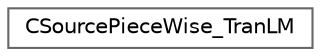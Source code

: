 digraph "Graphical Class Hierarchy"
{
 // LATEX_PDF_SIZE
  bgcolor="transparent";
  edge [fontname=Helvetica,fontsize=10,labelfontname=Helvetica,labelfontsize=10];
  node [fontname=Helvetica,fontsize=10,shape=box,height=0.2,width=0.4];
  rankdir="LR";
  Node0 [id="Node000000",label="CSourcePieceWise_TranLM",height=0.2,width=0.4,color="grey40", fillcolor="white", style="filled",URL="$classCSourcePieceWise__TranLM.html",tooltip="Class for integrating the source terms of the LM transition model equations."];
}
